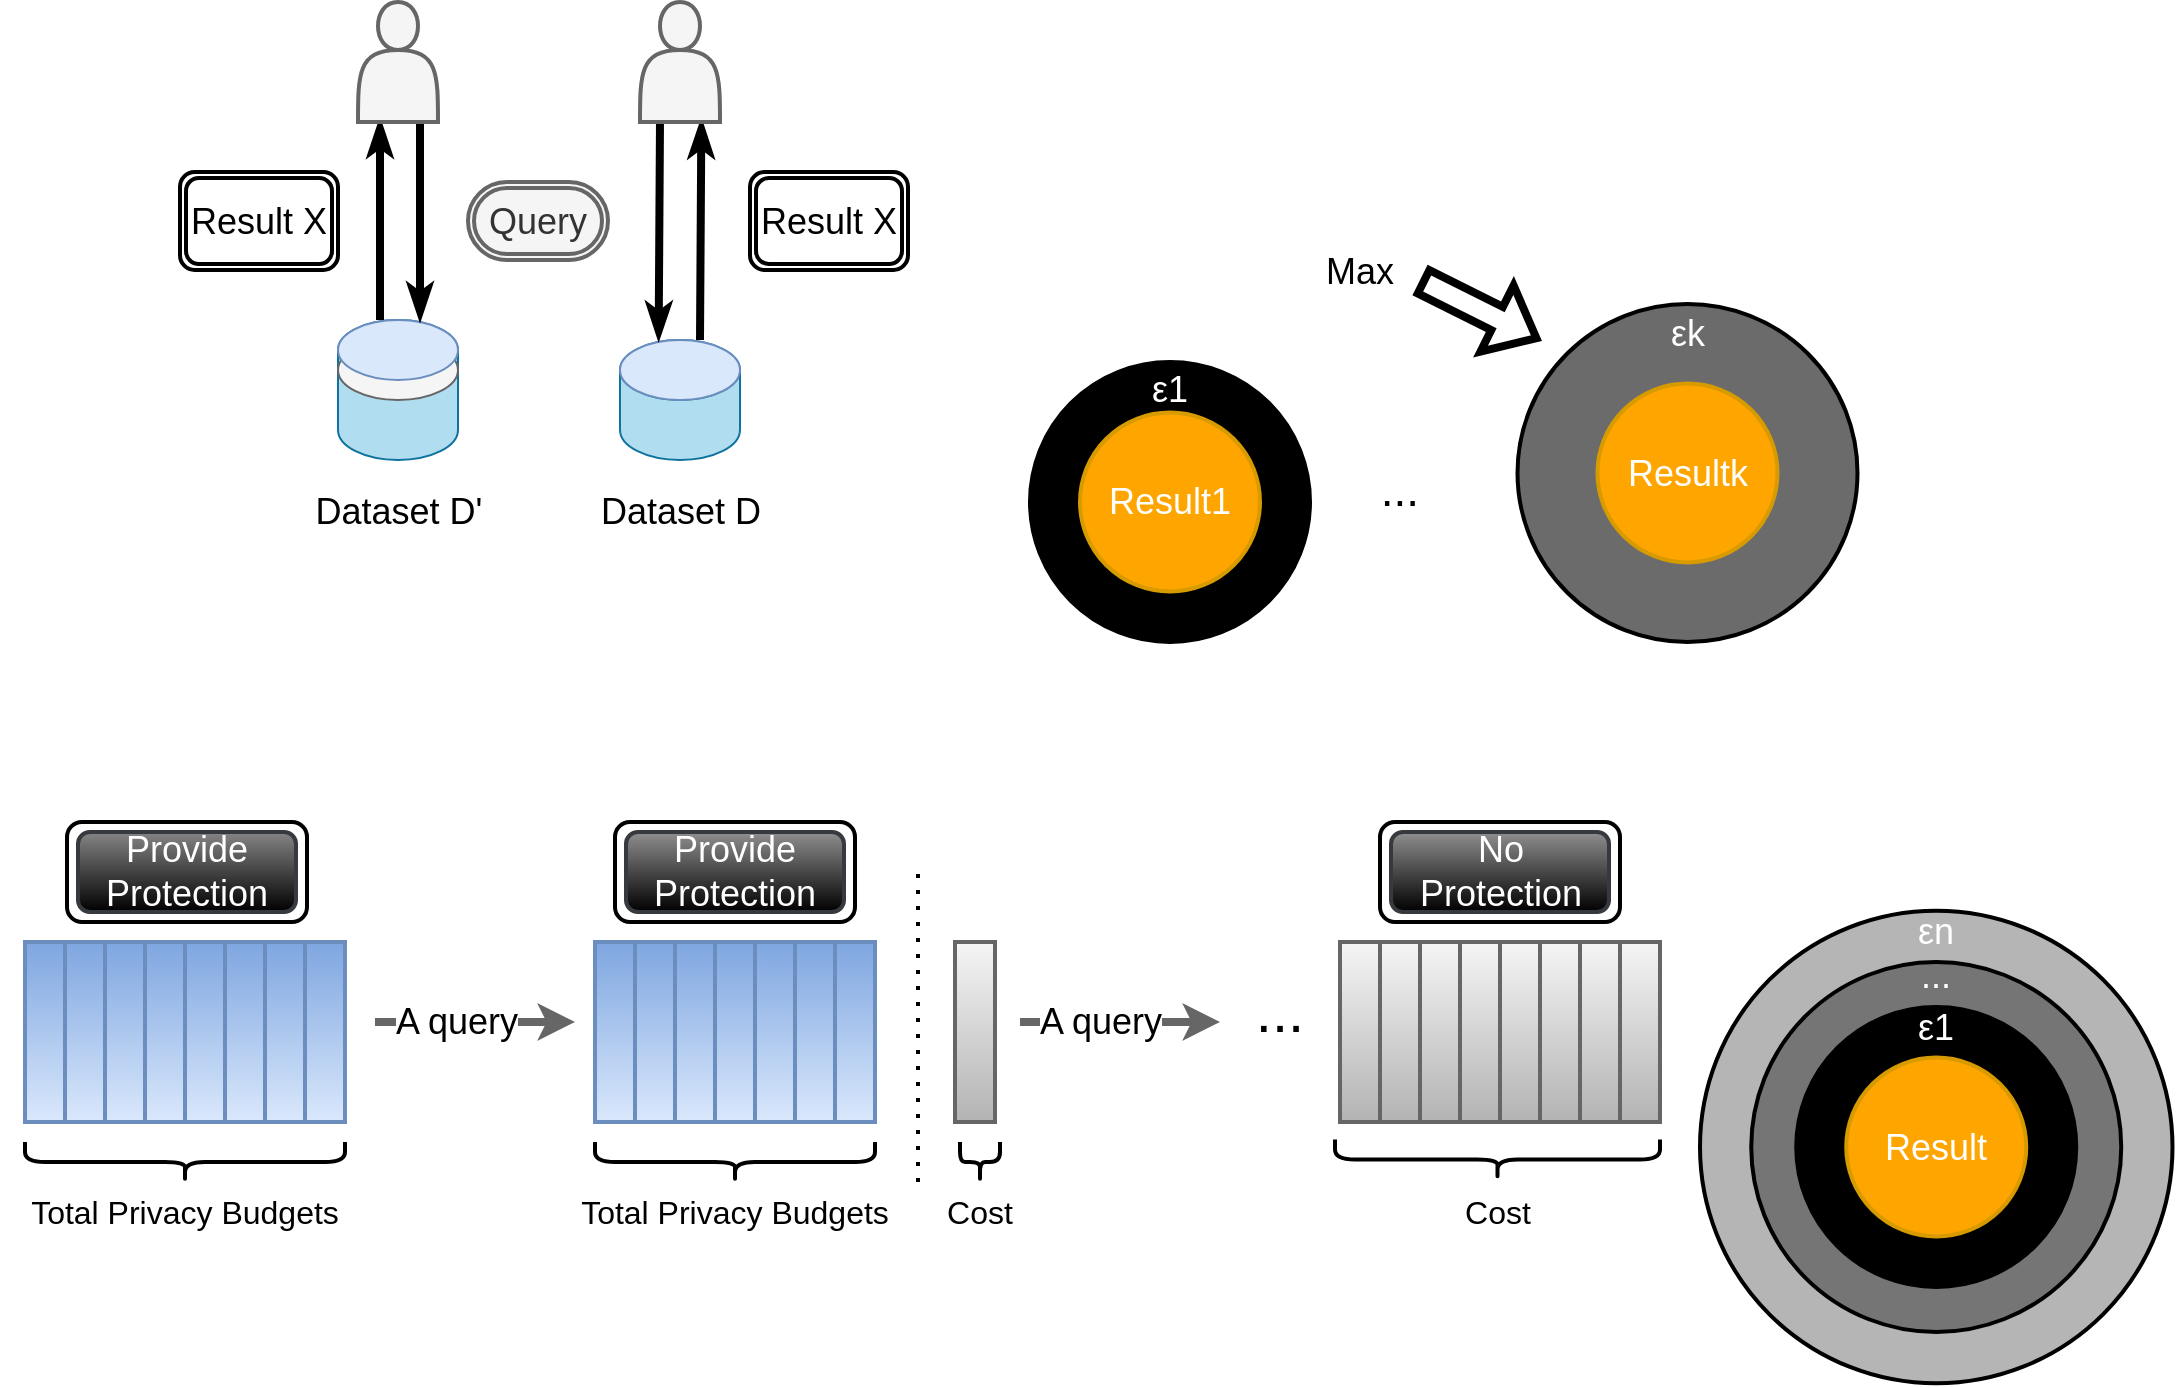 <mxfile version="15.4.0" type="github">
  <diagram id="l8hXMBHkgcEJcSW0mbfh" name="Page-1">
    <mxGraphModel dx="782" dy="468" grid="1" gridSize="10" guides="1" tooltips="1" connect="1" arrows="1" fold="1" page="1" pageScale="1" pageWidth="1169" pageHeight="827" math="0" shadow="0">
      <root>
        <mxCell id="0" />
        <mxCell id="1" parent="0" />
        <mxCell id="wazp4kg5xddh2n0pSj9e-140" value="" style="ellipse;whiteSpace=wrap;html=1;fontSize=18;strokeWidth=2;gradientDirection=north;fillColor=#000000;" vertex="1" parent="1">
          <mxGeometry x="575" y="190" width="140" height="140" as="geometry" />
        </mxCell>
        <mxCell id="wazp4kg5xddh2n0pSj9e-135" value="" style="ellipse;whiteSpace=wrap;html=1;fontSize=18;strokeWidth=2;gradientDirection=north;fillColor=#B5B5B5;" vertex="1" parent="1">
          <mxGeometry x="910" y="464.38" width="236.25" height="236.25" as="geometry" />
        </mxCell>
        <mxCell id="wazp4kg5xddh2n0pSj9e-134" value="" style="ellipse;whiteSpace=wrap;html=1;fontSize=18;strokeWidth=2;gradientDirection=north;fillColor=#757575;" vertex="1" parent="1">
          <mxGeometry x="935.62" y="490" width="185" height="185" as="geometry" />
        </mxCell>
        <mxCell id="wazp4kg5xddh2n0pSj9e-128" value="" style="ellipse;whiteSpace=wrap;html=1;fontSize=18;strokeWidth=2;gradientDirection=north;fillColor=#000000;" vertex="1" parent="1">
          <mxGeometry x="958.12" y="512.5" width="140" height="140" as="geometry" />
        </mxCell>
        <mxCell id="wazp4kg5xddh2n0pSj9e-16" value="" style="shape=cylinder3;whiteSpace=wrap;html=1;boundedLbl=1;backgroundOutline=1;size=15;fillColor=#b1ddf0;strokeColor=#10739e;" vertex="1" parent="1">
          <mxGeometry x="370" y="179" width="60" height="60" as="geometry" />
        </mxCell>
        <mxCell id="wazp4kg5xddh2n0pSj9e-17" value="" style="shape=cylinder3;whiteSpace=wrap;html=1;boundedLbl=1;backgroundOutline=1;size=15;fillColor=#b1ddf0;strokeColor=#10739e;" vertex="1" parent="1">
          <mxGeometry x="229" y="169" width="60" height="70" as="geometry" />
        </mxCell>
        <mxCell id="wazp4kg5xddh2n0pSj9e-18" value="" style="ellipse;whiteSpace=wrap;html=1;fillColor=#f5f5f5;strokeColor=#666666;fontColor=#333333;" vertex="1" parent="1">
          <mxGeometry x="229" y="179" width="60" height="30" as="geometry" />
        </mxCell>
        <mxCell id="wazp4kg5xddh2n0pSj9e-19" value="" style="ellipse;whiteSpace=wrap;html=1;fillColor=#dae8fc;strokeColor=#6c8ebf;" vertex="1" parent="1">
          <mxGeometry x="229" y="169" width="60" height="30" as="geometry" />
        </mxCell>
        <mxCell id="wazp4kg5xddh2n0pSj9e-27" value="" style="ellipse;whiteSpace=wrap;html=1;fillColor=#dae8fc;strokeColor=#6c8ebf;" vertex="1" parent="1">
          <mxGeometry x="370" y="179" width="60" height="30" as="geometry" />
        </mxCell>
        <mxCell id="wazp4kg5xddh2n0pSj9e-38" value="" style="endArrow=classicThin;html=1;rounded=0;fontSize=18;strokeWidth=4;gradientColor=#ffffff;elbow=vertical;endFill=1;" edge="1" parent="1">
          <mxGeometry width="50" height="50" relative="1" as="geometry">
            <mxPoint x="250" y="169" as="sourcePoint" />
            <mxPoint x="250" y="69" as="targetPoint" />
          </mxGeometry>
        </mxCell>
        <mxCell id="wazp4kg5xddh2n0pSj9e-39" value="" style="endArrow=none;html=1;rounded=0;fontSize=18;strokeWidth=4;gradientColor=#ffffff;elbow=vertical;endFill=0;exitX=0.322;exitY=-0.011;exitDx=0;exitDy=0;exitPerimeter=0;startArrow=classicThin;startFill=1;" edge="1" parent="1" source="wazp4kg5xddh2n0pSj9e-27">
          <mxGeometry width="50" height="50" relative="1" as="geometry">
            <mxPoint x="390" y="169" as="sourcePoint" />
            <mxPoint x="390" y="69" as="targetPoint" />
          </mxGeometry>
        </mxCell>
        <mxCell id="wazp4kg5xddh2n0pSj9e-40" value="" style="endArrow=classicThin;html=1;rounded=0;fontSize=18;strokeWidth=4;gradientColor=#ffffff;elbow=vertical;endFill=1;exitX=0.322;exitY=-0.011;exitDx=0;exitDy=0;exitPerimeter=0;startArrow=none;startFill=0;" edge="1" parent="1">
          <mxGeometry width="50" height="50" relative="1" as="geometry">
            <mxPoint x="410.0" y="179.0" as="sourcePoint" />
            <mxPoint x="410.68" y="69.33" as="targetPoint" />
          </mxGeometry>
        </mxCell>
        <mxCell id="wazp4kg5xddh2n0pSj9e-41" value="" style="endArrow=none;html=1;rounded=0;fontSize=18;strokeWidth=4;gradientColor=#ffffff;elbow=vertical;endFill=0;startArrow=classicThin;startFill=1;" edge="1" parent="1">
          <mxGeometry width="50" height="50" relative="1" as="geometry">
            <mxPoint x="270" y="169" as="sourcePoint" />
            <mxPoint x="270" y="69" as="targetPoint" />
          </mxGeometry>
        </mxCell>
        <mxCell id="wazp4kg5xddh2n0pSj9e-42" value="" style="shape=actor;whiteSpace=wrap;html=1;fontSize=18;fillColor=#f5f5f5;strokeColor=#666666;fontColor=#333333;strokeWidth=2;" vertex="1" parent="1">
          <mxGeometry x="239" y="10" width="40" height="60" as="geometry" />
        </mxCell>
        <mxCell id="wazp4kg5xddh2n0pSj9e-43" value="" style="shape=actor;whiteSpace=wrap;html=1;fontSize=18;fillColor=#f5f5f5;strokeColor=#666666;fontColor=#333333;strokeWidth=2;" vertex="1" parent="1">
          <mxGeometry x="380" y="10" width="40" height="60" as="geometry" />
        </mxCell>
        <mxCell id="wazp4kg5xddh2n0pSj9e-45" value="Dataset D&#39;" style="text;html=1;strokeColor=none;fillColor=none;align=center;verticalAlign=middle;whiteSpace=wrap;rounded=0;fontSize=18;" vertex="1" parent="1">
          <mxGeometry x="213.5" y="250" width="91" height="30" as="geometry" />
        </mxCell>
        <mxCell id="wazp4kg5xddh2n0pSj9e-46" value="Dataset D" style="text;html=1;strokeColor=none;fillColor=none;align=center;verticalAlign=middle;whiteSpace=wrap;rounded=0;fontSize=18;" vertex="1" parent="1">
          <mxGeometry x="354.5" y="250" width="91" height="30" as="geometry" />
        </mxCell>
        <mxCell id="wazp4kg5xddh2n0pSj9e-47" value="Query" style="shape=ext;double=1;rounded=1;whiteSpace=wrap;html=1;fontSize=18;strokeWidth=2;arcSize=50;fillColor=#f5f5f5;strokeColor=#666666;fontColor=#333333;" vertex="1" parent="1">
          <mxGeometry x="294" y="100" width="70" height="39" as="geometry" />
        </mxCell>
        <mxCell id="wazp4kg5xddh2n0pSj9e-49" value="Result X" style="shape=ext;double=1;rounded=1;whiteSpace=wrap;html=1;fontSize=18;strokeWidth=2;" vertex="1" parent="1">
          <mxGeometry x="150" y="95" width="79" height="49" as="geometry" />
        </mxCell>
        <mxCell id="wazp4kg5xddh2n0pSj9e-50" value="Result X" style="shape=ext;double=1;rounded=1;whiteSpace=wrap;html=1;fontSize=18;strokeWidth=2;" vertex="1" parent="1">
          <mxGeometry x="435" y="95" width="79" height="49" as="geometry" />
        </mxCell>
        <mxCell id="wazp4kg5xddh2n0pSj9e-51" value="" style="rounded=0;whiteSpace=wrap;html=1;fontSize=18;strokeWidth=2;fillColor=#dae8fc;gradientColor=#7ea6e0;fontStyle=1;strokeColor=#6c8ebf;gradientDirection=north;" vertex="1" parent="1">
          <mxGeometry x="357.5" y="480" width="140" height="90" as="geometry" />
        </mxCell>
        <mxCell id="wazp4kg5xddh2n0pSj9e-52" value="" style="rounded=0;whiteSpace=wrap;html=1;fontSize=18;strokeWidth=2;fillColor=#dae8fc;gradientColor=#7ea6e0;fontStyle=1;strokeColor=#6c8ebf;gradientDirection=north;" vertex="1" parent="1">
          <mxGeometry x="357.5" y="480" width="20" height="90" as="geometry" />
        </mxCell>
        <mxCell id="wazp4kg5xddh2n0pSj9e-53" value="" style="rounded=0;whiteSpace=wrap;html=1;fontSize=18;strokeWidth=2;fillColor=#dae8fc;gradientColor=#7ea6e0;fontStyle=1;strokeColor=#6c8ebf;gradientDirection=north;" vertex="1" parent="1">
          <mxGeometry x="377.5" y="480" width="20" height="90" as="geometry" />
        </mxCell>
        <mxCell id="wazp4kg5xddh2n0pSj9e-54" value="" style="rounded=0;whiteSpace=wrap;html=1;fontSize=18;strokeWidth=2;fillColor=#dae8fc;gradientColor=#7ea6e0;fontStyle=1;strokeColor=#6c8ebf;gradientDirection=north;" vertex="1" parent="1">
          <mxGeometry x="397.5" y="480" width="20" height="90" as="geometry" />
        </mxCell>
        <mxCell id="wazp4kg5xddh2n0pSj9e-55" value="" style="rounded=0;whiteSpace=wrap;html=1;fontSize=18;strokeWidth=2;fillColor=#dae8fc;gradientColor=#7ea6e0;fontStyle=1;strokeColor=#6c8ebf;gradientDirection=north;" vertex="1" parent="1">
          <mxGeometry x="417.5" y="480" width="20" height="90" as="geometry" />
        </mxCell>
        <mxCell id="wazp4kg5xddh2n0pSj9e-56" value="" style="rounded=0;whiteSpace=wrap;html=1;fontSize=18;strokeWidth=2;fillColor=#dae8fc;gradientColor=#7ea6e0;fontStyle=1;strokeColor=#6c8ebf;gradientDirection=north;" vertex="1" parent="1">
          <mxGeometry x="437.5" y="480" width="20" height="90" as="geometry" />
        </mxCell>
        <mxCell id="wazp4kg5xddh2n0pSj9e-57" value="" style="rounded=0;whiteSpace=wrap;html=1;fontSize=18;strokeWidth=2;fillColor=#dae8fc;gradientColor=#7ea6e0;fontStyle=1;strokeColor=#6c8ebf;gradientDirection=north;" vertex="1" parent="1">
          <mxGeometry x="457.5" y="480" width="20" height="90" as="geometry" />
        </mxCell>
        <mxCell id="wazp4kg5xddh2n0pSj9e-58" value="" style="rounded=0;whiteSpace=wrap;html=1;fontSize=18;strokeWidth=2;fillColor=#dae8fc;gradientColor=#7ea6e0;fontStyle=1;strokeColor=#6c8ebf;gradientDirection=north;" vertex="1" parent="1">
          <mxGeometry x="477.5" y="480" width="20" height="90" as="geometry" />
        </mxCell>
        <mxCell id="wazp4kg5xddh2n0pSj9e-59" value="" style="rounded=0;whiteSpace=wrap;html=1;fontSize=18;strokeWidth=2;fillColor=#f5f5f5;strokeColor=#666666;gradientColor=#b3b3b3;" vertex="1" parent="1">
          <mxGeometry x="537.5" y="480" width="20" height="90" as="geometry" />
        </mxCell>
        <mxCell id="wazp4kg5xddh2n0pSj9e-60" value="" style="rounded=0;whiteSpace=wrap;html=1;fontSize=18;strokeWidth=2;fillColor=#dae8fc;gradientColor=#7ea6e0;strokeColor=#6c8ebf;gradientDirection=north;" vertex="1" parent="1">
          <mxGeometry x="72.5" y="480" width="140" height="90" as="geometry" />
        </mxCell>
        <mxCell id="wazp4kg5xddh2n0pSj9e-61" value="" style="rounded=0;whiteSpace=wrap;html=1;fontSize=18;strokeWidth=2;gradientColor=#7ea6e0;fillColor=#dae8fc;strokeColor=#6c8ebf;gradientDirection=north;" vertex="1" parent="1">
          <mxGeometry x="72.5" y="480" width="20" height="90" as="geometry" />
        </mxCell>
        <mxCell id="wazp4kg5xddh2n0pSj9e-62" value="" style="rounded=0;whiteSpace=wrap;html=1;fontSize=18;strokeWidth=2;fillColor=#dae8fc;gradientColor=#7ea6e0;strokeColor=#6c8ebf;gradientDirection=north;" vertex="1" parent="1">
          <mxGeometry x="92.5" y="480" width="20" height="90" as="geometry" />
        </mxCell>
        <mxCell id="wazp4kg5xddh2n0pSj9e-63" value="" style="rounded=0;whiteSpace=wrap;html=1;fontSize=18;strokeWidth=2;fillColor=#dae8fc;gradientColor=#7ea6e0;strokeColor=#6c8ebf;gradientDirection=north;" vertex="1" parent="1">
          <mxGeometry x="112.5" y="480" width="20" height="90" as="geometry" />
        </mxCell>
        <mxCell id="wazp4kg5xddh2n0pSj9e-64" value="" style="rounded=0;whiteSpace=wrap;html=1;fontSize=18;strokeWidth=2;fillColor=#dae8fc;gradientColor=#7ea6e0;strokeColor=#6c8ebf;gradientDirection=north;" vertex="1" parent="1">
          <mxGeometry x="132.5" y="480" width="20" height="90" as="geometry" />
        </mxCell>
        <mxCell id="wazp4kg5xddh2n0pSj9e-65" value="" style="rounded=0;whiteSpace=wrap;html=1;fontSize=18;strokeWidth=2;fillColor=#dae8fc;gradientColor=#7ea6e0;strokeColor=#6c8ebf;gradientDirection=north;" vertex="1" parent="1">
          <mxGeometry x="152.5" y="480" width="20" height="90" as="geometry" />
        </mxCell>
        <mxCell id="wazp4kg5xddh2n0pSj9e-66" value="" style="rounded=0;whiteSpace=wrap;html=1;fontSize=18;strokeWidth=2;fillColor=#dae8fc;gradientColor=#7ea6e0;strokeColor=#6c8ebf;gradientDirection=north;" vertex="1" parent="1">
          <mxGeometry x="172.5" y="480" width="20" height="90" as="geometry" />
        </mxCell>
        <mxCell id="wazp4kg5xddh2n0pSj9e-67" value="" style="rounded=0;whiteSpace=wrap;html=1;fontSize=18;strokeWidth=2;fillColor=#dae8fc;gradientColor=#7ea6e0;strokeColor=#6c8ebf;gradientDirection=north;" vertex="1" parent="1">
          <mxGeometry x="192.5" y="480" width="20" height="90" as="geometry" />
        </mxCell>
        <mxCell id="wazp4kg5xddh2n0pSj9e-68" value="" style="rounded=0;whiteSpace=wrap;html=1;fontSize=18;strokeWidth=2;fillColor=#dae8fc;gradientColor=#7ea6e0;strokeColor=#6c8ebf;gradientDirection=north;" vertex="1" parent="1">
          <mxGeometry x="212.5" y="480" width="20" height="90" as="geometry" />
        </mxCell>
        <mxCell id="wazp4kg5xddh2n0pSj9e-73" value="" style="endArrow=classic;html=1;rounded=0;fontSize=18;strokeWidth=4;gradientColor=#b3b3b3;elbow=vertical;fillColor=#f5f5f5;strokeColor=#666666;" edge="1" parent="1">
          <mxGeometry relative="1" as="geometry">
            <mxPoint x="247.5" y="520" as="sourcePoint" />
            <mxPoint x="347.5" y="520" as="targetPoint" />
          </mxGeometry>
        </mxCell>
        <mxCell id="wazp4kg5xddh2n0pSj9e-74" value="A query" style="edgeLabel;resizable=0;html=1;align=center;verticalAlign=middle;fontSize=18;strokeWidth=2;fillColor=#FFFFFF;gradientColor=none;" connectable="0" vertex="1" parent="wazp4kg5xddh2n0pSj9e-73">
          <mxGeometry relative="1" as="geometry">
            <mxPoint x="-10" as="offset" />
          </mxGeometry>
        </mxCell>
        <mxCell id="wazp4kg5xddh2n0pSj9e-75" value="" style="shape=curlyBracket;whiteSpace=wrap;html=1;rounded=1;flipH=1;fontSize=18;strokeWidth=2;fillColor=#FFFFFF;gradientColor=none;size=0.5;rotation=90;" vertex="1" parent="1">
          <mxGeometry x="142.5" y="510" width="20" height="160" as="geometry" />
        </mxCell>
        <mxCell id="wazp4kg5xddh2n0pSj9e-76" value="" style="shape=curlyBracket;whiteSpace=wrap;html=1;rounded=1;flipH=1;fontSize=18;strokeWidth=2;fillColor=#FFFFFF;gradientColor=none;size=0.5;rotation=90;" vertex="1" parent="1">
          <mxGeometry x="417.5" y="520" width="20" height="140" as="geometry" />
        </mxCell>
        <mxCell id="wazp4kg5xddh2n0pSj9e-77" value="&lt;font style=&quot;font-size: 16px&quot;&gt;Total Privacy Budgets&lt;/font&gt;" style="text;html=1;strokeColor=none;fillColor=none;align=center;verticalAlign=middle;whiteSpace=wrap;rounded=0;fontSize=18;" vertex="1" parent="1">
          <mxGeometry x="60" y="600" width="185" height="30" as="geometry" />
        </mxCell>
        <mxCell id="wazp4kg5xddh2n0pSj9e-78" value="&lt;font style=&quot;font-size: 16px&quot;&gt;Total Privacy Budgets&lt;/font&gt;" style="text;html=1;strokeColor=none;fillColor=none;align=center;verticalAlign=middle;whiteSpace=wrap;rounded=0;fontSize=18;" vertex="1" parent="1">
          <mxGeometry x="335" y="600" width="185" height="30" as="geometry" />
        </mxCell>
        <mxCell id="wazp4kg5xddh2n0pSj9e-80" value="" style="endArrow=none;dashed=1;html=1;dashPattern=1 3;strokeWidth=2;rounded=0;fontSize=18;gradientColor=#ffffff;elbow=vertical;" edge="1" parent="1">
          <mxGeometry width="50" height="50" relative="1" as="geometry">
            <mxPoint x="519" y="600" as="sourcePoint" />
            <mxPoint x="519" y="440" as="targetPoint" />
          </mxGeometry>
        </mxCell>
        <mxCell id="wazp4kg5xddh2n0pSj9e-81" value="" style="shape=curlyBracket;whiteSpace=wrap;html=1;rounded=1;flipH=1;fontSize=18;strokeWidth=2;fillColor=#FFFFFF;gradientColor=none;size=0.5;rotation=90;" vertex="1" parent="1">
          <mxGeometry x="540" y="580" width="20" height="20" as="geometry" />
        </mxCell>
        <mxCell id="wazp4kg5xddh2n0pSj9e-85" value="&lt;font style=&quot;font-size: 16px&quot;&gt;Cost&lt;/font&gt;" style="text;html=1;strokeColor=none;fillColor=none;align=center;verticalAlign=middle;whiteSpace=wrap;rounded=0;fontSize=18;" vertex="1" parent="1">
          <mxGeometry x="520" y="600" width="60" height="30" as="geometry" />
        </mxCell>
        <mxCell id="wazp4kg5xddh2n0pSj9e-87" value="" style="endArrow=classic;html=1;rounded=0;fontSize=18;strokeWidth=4;gradientColor=#b3b3b3;elbow=vertical;fillColor=#f5f5f5;strokeColor=#666666;" edge="1" parent="1">
          <mxGeometry relative="1" as="geometry">
            <mxPoint x="570" y="520" as="sourcePoint" />
            <mxPoint x="670" y="520" as="targetPoint" />
          </mxGeometry>
        </mxCell>
        <mxCell id="wazp4kg5xddh2n0pSj9e-88" value="A query" style="edgeLabel;resizable=0;html=1;align=center;verticalAlign=middle;fontSize=18;strokeWidth=2;fillColor=#FFFFFF;gradientColor=none;" connectable="0" vertex="1" parent="wazp4kg5xddh2n0pSj9e-87">
          <mxGeometry relative="1" as="geometry">
            <mxPoint x="-10" as="offset" />
          </mxGeometry>
        </mxCell>
        <mxCell id="wazp4kg5xddh2n0pSj9e-89" value="&lt;font style=&quot;font-size: 29px&quot;&gt;...&lt;/font&gt;" style="text;html=1;strokeColor=none;fillColor=none;align=center;verticalAlign=middle;whiteSpace=wrap;rounded=0;fontSize=18;" vertex="1" parent="1">
          <mxGeometry x="670" y="500" width="60" height="30" as="geometry" />
        </mxCell>
        <mxCell id="wazp4kg5xddh2n0pSj9e-99" value="" style="shape=curlyBracket;whiteSpace=wrap;html=1;rounded=1;flipH=1;fontSize=18;strokeWidth=2;fillColor=#FFFFFF;gradientColor=none;size=0.5;rotation=90;" vertex="1" parent="1">
          <mxGeometry x="798.75" y="507.5" width="20" height="162.5" as="geometry" />
        </mxCell>
        <mxCell id="wazp4kg5xddh2n0pSj9e-100" value="" style="rounded=0;whiteSpace=wrap;html=1;fontSize=18;strokeWidth=2;fillColor=#f5f5f5;strokeColor=#666666;gradientColor=#b3b3b3;" vertex="1" parent="1">
          <mxGeometry x="730" y="480" width="140" height="90" as="geometry" />
        </mxCell>
        <mxCell id="wazp4kg5xddh2n0pSj9e-101" value="" style="rounded=0;whiteSpace=wrap;html=1;fontSize=18;strokeWidth=2;fillColor=#f5f5f5;strokeColor=#666666;gradientColor=#b3b3b3;" vertex="1" parent="1">
          <mxGeometry x="730" y="480" width="20" height="90" as="geometry" />
        </mxCell>
        <mxCell id="wazp4kg5xddh2n0pSj9e-102" value="" style="rounded=0;whiteSpace=wrap;html=1;fontSize=18;strokeWidth=2;fillColor=#f5f5f5;strokeColor=#666666;gradientColor=#b3b3b3;" vertex="1" parent="1">
          <mxGeometry x="750" y="480" width="20" height="90" as="geometry" />
        </mxCell>
        <mxCell id="wazp4kg5xddh2n0pSj9e-103" value="" style="rounded=0;whiteSpace=wrap;html=1;fontSize=18;strokeWidth=2;fillColor=#f5f5f5;strokeColor=#666666;gradientColor=#b3b3b3;" vertex="1" parent="1">
          <mxGeometry x="770" y="480" width="20" height="90" as="geometry" />
        </mxCell>
        <mxCell id="wazp4kg5xddh2n0pSj9e-104" value="" style="rounded=0;whiteSpace=wrap;html=1;fontSize=18;strokeWidth=2;fillColor=#f5f5f5;strokeColor=#666666;gradientColor=#b3b3b3;" vertex="1" parent="1">
          <mxGeometry x="790" y="480" width="20" height="90" as="geometry" />
        </mxCell>
        <mxCell id="wazp4kg5xddh2n0pSj9e-105" value="" style="rounded=0;whiteSpace=wrap;html=1;fontSize=18;strokeWidth=2;fillColor=#f5f5f5;strokeColor=#666666;gradientColor=#b3b3b3;" vertex="1" parent="1">
          <mxGeometry x="810" y="480" width="20" height="90" as="geometry" />
        </mxCell>
        <mxCell id="wazp4kg5xddh2n0pSj9e-106" value="" style="rounded=0;whiteSpace=wrap;html=1;fontSize=18;strokeWidth=2;fillColor=#f5f5f5;strokeColor=#666666;gradientColor=#b3b3b3;" vertex="1" parent="1">
          <mxGeometry x="830" y="480" width="20" height="90" as="geometry" />
        </mxCell>
        <mxCell id="wazp4kg5xddh2n0pSj9e-107" value="" style="rounded=0;whiteSpace=wrap;html=1;fontSize=18;strokeWidth=2;fillColor=#f5f5f5;strokeColor=#666666;gradientColor=#b3b3b3;" vertex="1" parent="1">
          <mxGeometry x="850" y="480" width="20" height="90" as="geometry" />
        </mxCell>
        <mxCell id="wazp4kg5xddh2n0pSj9e-108" value="" style="rounded=0;whiteSpace=wrap;html=1;fontSize=18;strokeWidth=2;fillColor=#f5f5f5;strokeColor=#666666;gradientColor=#b3b3b3;" vertex="1" parent="1">
          <mxGeometry x="870" y="480" width="20" height="90" as="geometry" />
        </mxCell>
        <mxCell id="wazp4kg5xddh2n0pSj9e-109" value="&lt;font style=&quot;font-size: 16px&quot;&gt;Cost&lt;/font&gt;" style="text;html=1;strokeColor=none;fillColor=none;align=center;verticalAlign=middle;whiteSpace=wrap;rounded=0;fontSize=18;" vertex="1" parent="1">
          <mxGeometry x="778.75" y="600" width="60" height="30" as="geometry" />
        </mxCell>
        <mxCell id="wazp4kg5xddh2n0pSj9e-112" value="" style="rounded=1;whiteSpace=wrap;html=1;fontSize=18;strokeWidth=2;fillColor=#FFFFFF;gradientColor=none;" vertex="1" parent="1">
          <mxGeometry x="367.5" y="420" width="120" height="50" as="geometry" />
        </mxCell>
        <mxCell id="wazp4kg5xddh2n0pSj9e-113" value="Provide Protection" style="rounded=1;whiteSpace=wrap;html=1;fontSize=18;strokeWidth=2;fillColor=#000000;strokeColor=#36393d;fontColor=#FFFFFF;gradientColor=#8F8F8F;gradientDirection=north;" vertex="1" parent="1">
          <mxGeometry x="373" y="425" width="109" height="40" as="geometry" />
        </mxCell>
        <mxCell id="wazp4kg5xddh2n0pSj9e-119" value="" style="rounded=1;whiteSpace=wrap;html=1;fontSize=18;strokeWidth=2;fillColor=#FFFFFF;gradientColor=none;" vertex="1" parent="1">
          <mxGeometry x="93.5" y="420" width="120" height="50" as="geometry" />
        </mxCell>
        <mxCell id="wazp4kg5xddh2n0pSj9e-120" value="Provide Protection" style="rounded=1;whiteSpace=wrap;html=1;fontSize=18;strokeWidth=2;fillColor=#000000;strokeColor=#36393d;fontColor=#FFFFFF;gradientDirection=north;gradientColor=#858585;" vertex="1" parent="1">
          <mxGeometry x="99" y="425" width="109" height="40" as="geometry" />
        </mxCell>
        <mxCell id="wazp4kg5xddh2n0pSj9e-121" value="" style="rounded=1;whiteSpace=wrap;html=1;fontSize=18;strokeWidth=2;fillColor=#FFFFFF;gradientColor=none;" vertex="1" parent="1">
          <mxGeometry x="750" y="420" width="120" height="50" as="geometry" />
        </mxCell>
        <mxCell id="wazp4kg5xddh2n0pSj9e-122" value="No Protection" style="rounded=1;whiteSpace=wrap;html=1;fontSize=18;strokeWidth=2;fillColor=#000000;strokeColor=#36393d;fontColor=#FFFFFF;gradientColor=#8F8F8F;gradientDirection=north;" vertex="1" parent="1">
          <mxGeometry x="755.5" y="425" width="109" height="40" as="geometry" />
        </mxCell>
        <mxCell id="wazp4kg5xddh2n0pSj9e-129" value="" style="ellipse;whiteSpace=wrap;html=1;fontSize=18;strokeWidth=2;gradientDirection=north;fillColor=#FFA500;strokeColor=#d79b00;gradientColor=#FFA500;" vertex="1" parent="1">
          <mxGeometry x="983.12" y="537.75" width="90" height="89.5" as="geometry" />
        </mxCell>
        <mxCell id="wazp4kg5xddh2n0pSj9e-130" value="Result" style="text;html=1;strokeColor=none;fillColor=none;align=center;verticalAlign=middle;whiteSpace=wrap;rounded=0;fontSize=18;fontColor=#FFFFFF;" vertex="1" parent="1">
          <mxGeometry x="998.12" y="567.5" width="60" height="30" as="geometry" />
        </mxCell>
        <mxCell id="wazp4kg5xddh2n0pSj9e-133" value="ε1" style="text;html=1;strokeColor=none;fillColor=none;align=center;verticalAlign=middle;whiteSpace=wrap;rounded=0;labelBackgroundColor=none;fontSize=18;fontColor=#FFFFFF;" vertex="1" parent="1">
          <mxGeometry x="998.12" y="507.75" width="60" height="30" as="geometry" />
        </mxCell>
        <mxCell id="wazp4kg5xddh2n0pSj9e-136" value="εn" style="text;html=1;strokeColor=none;fillColor=none;align=center;verticalAlign=middle;whiteSpace=wrap;rounded=0;labelBackgroundColor=none;fontSize=18;fontColor=#FFFFFF;" vertex="1" parent="1">
          <mxGeometry x="998.13" y="460" width="60" height="30" as="geometry" />
        </mxCell>
        <mxCell id="wazp4kg5xddh2n0pSj9e-137" value="..." style="text;html=1;strokeColor=none;fillColor=none;align=center;verticalAlign=middle;whiteSpace=wrap;rounded=0;labelBackgroundColor=none;fontSize=18;fontColor=#FFFFFF;" vertex="1" parent="1">
          <mxGeometry x="998.12" y="481.5" width="60" height="30" as="geometry" />
        </mxCell>
        <mxCell id="wazp4kg5xddh2n0pSj9e-138" value="" style="ellipse;whiteSpace=wrap;html=1;fontSize=18;strokeWidth=2;gradientDirection=north;fillColor=#FFA500;strokeColor=#d79b00;gradientColor=#FFA500;" vertex="1" parent="1">
          <mxGeometry x="600" y="215.25" width="90" height="89.5" as="geometry" />
        </mxCell>
        <mxCell id="wazp4kg5xddh2n0pSj9e-139" value="Result1" style="text;html=1;strokeColor=none;fillColor=none;align=center;verticalAlign=middle;whiteSpace=wrap;rounded=0;fontSize=18;fontColor=#FFFFFF;" vertex="1" parent="1">
          <mxGeometry x="615" y="245" width="60" height="30" as="geometry" />
        </mxCell>
        <mxCell id="wazp4kg5xddh2n0pSj9e-141" value="" style="ellipse;whiteSpace=wrap;html=1;fontSize=18;strokeWidth=2;gradientDirection=north;fillColor=#6B6B6B;" vertex="1" parent="1">
          <mxGeometry x="818.75" y="161" width="170" height="169" as="geometry" />
        </mxCell>
        <mxCell id="wazp4kg5xddh2n0pSj9e-142" value="" style="ellipse;whiteSpace=wrap;html=1;fontSize=18;strokeWidth=2;gradientDirection=north;fillColor=#FFA500;strokeColor=#d79b00;gradientColor=#FFA500;" vertex="1" parent="1">
          <mxGeometry x="858.75" y="200.75" width="90" height="89.5" as="geometry" />
        </mxCell>
        <mxCell id="wazp4kg5xddh2n0pSj9e-143" value="Resultk" style="text;html=1;strokeColor=none;fillColor=none;align=center;verticalAlign=middle;whiteSpace=wrap;rounded=0;fontSize=18;fontColor=#FFFFFF;" vertex="1" parent="1">
          <mxGeometry x="873.75" y="230.5" width="60" height="30" as="geometry" />
        </mxCell>
        <mxCell id="wazp4kg5xddh2n0pSj9e-145" value="ε1" style="text;html=1;strokeColor=none;fillColor=none;align=center;verticalAlign=middle;whiteSpace=wrap;rounded=0;labelBackgroundColor=none;fontSize=18;fontColor=#FFFFFF;" vertex="1" parent="1">
          <mxGeometry x="615" y="189" width="60" height="30" as="geometry" />
        </mxCell>
        <mxCell id="wazp4kg5xddh2n0pSj9e-146" value="εk" style="text;html=1;strokeColor=none;fillColor=none;align=center;verticalAlign=middle;whiteSpace=wrap;rounded=0;labelBackgroundColor=none;fontSize=18;fontColor=#FFFFFF;" vertex="1" parent="1">
          <mxGeometry x="873.75" y="161" width="60" height="30" as="geometry" />
        </mxCell>
        <mxCell id="wazp4kg5xddh2n0pSj9e-147" value="" style="shape=flexArrow;endArrow=classic;html=1;rounded=0;fontSize=18;fontColor=#FFFFFF;strokeWidth=4;gradientColor=#ffffff;elbow=vertical;" edge="1" parent="1">
          <mxGeometry width="50" height="50" relative="1" as="geometry">
            <mxPoint x="770" y="149" as="sourcePoint" />
            <mxPoint x="830" y="179" as="targetPoint" />
          </mxGeometry>
        </mxCell>
        <mxCell id="wazp4kg5xddh2n0pSj9e-148" value="Max" style="text;html=1;strokeColor=none;fillColor=none;align=center;verticalAlign=middle;whiteSpace=wrap;rounded=0;labelBackgroundColor=none;fontSize=18;fontColor=#000000;" vertex="1" parent="1">
          <mxGeometry x="710" y="130" width="60" height="30" as="geometry" />
        </mxCell>
        <mxCell id="wazp4kg5xddh2n0pSj9e-149" value="&lt;font style=&quot;font-size: 23px&quot;&gt;...&lt;/font&gt;" style="text;html=1;strokeColor=none;fillColor=none;align=center;verticalAlign=middle;whiteSpace=wrap;rounded=0;labelBackgroundColor=none;fontSize=18;fontColor=#000000;" vertex="1" parent="1">
          <mxGeometry x="730" y="239" width="60" height="30" as="geometry" />
        </mxCell>
      </root>
    </mxGraphModel>
  </diagram>
</mxfile>
